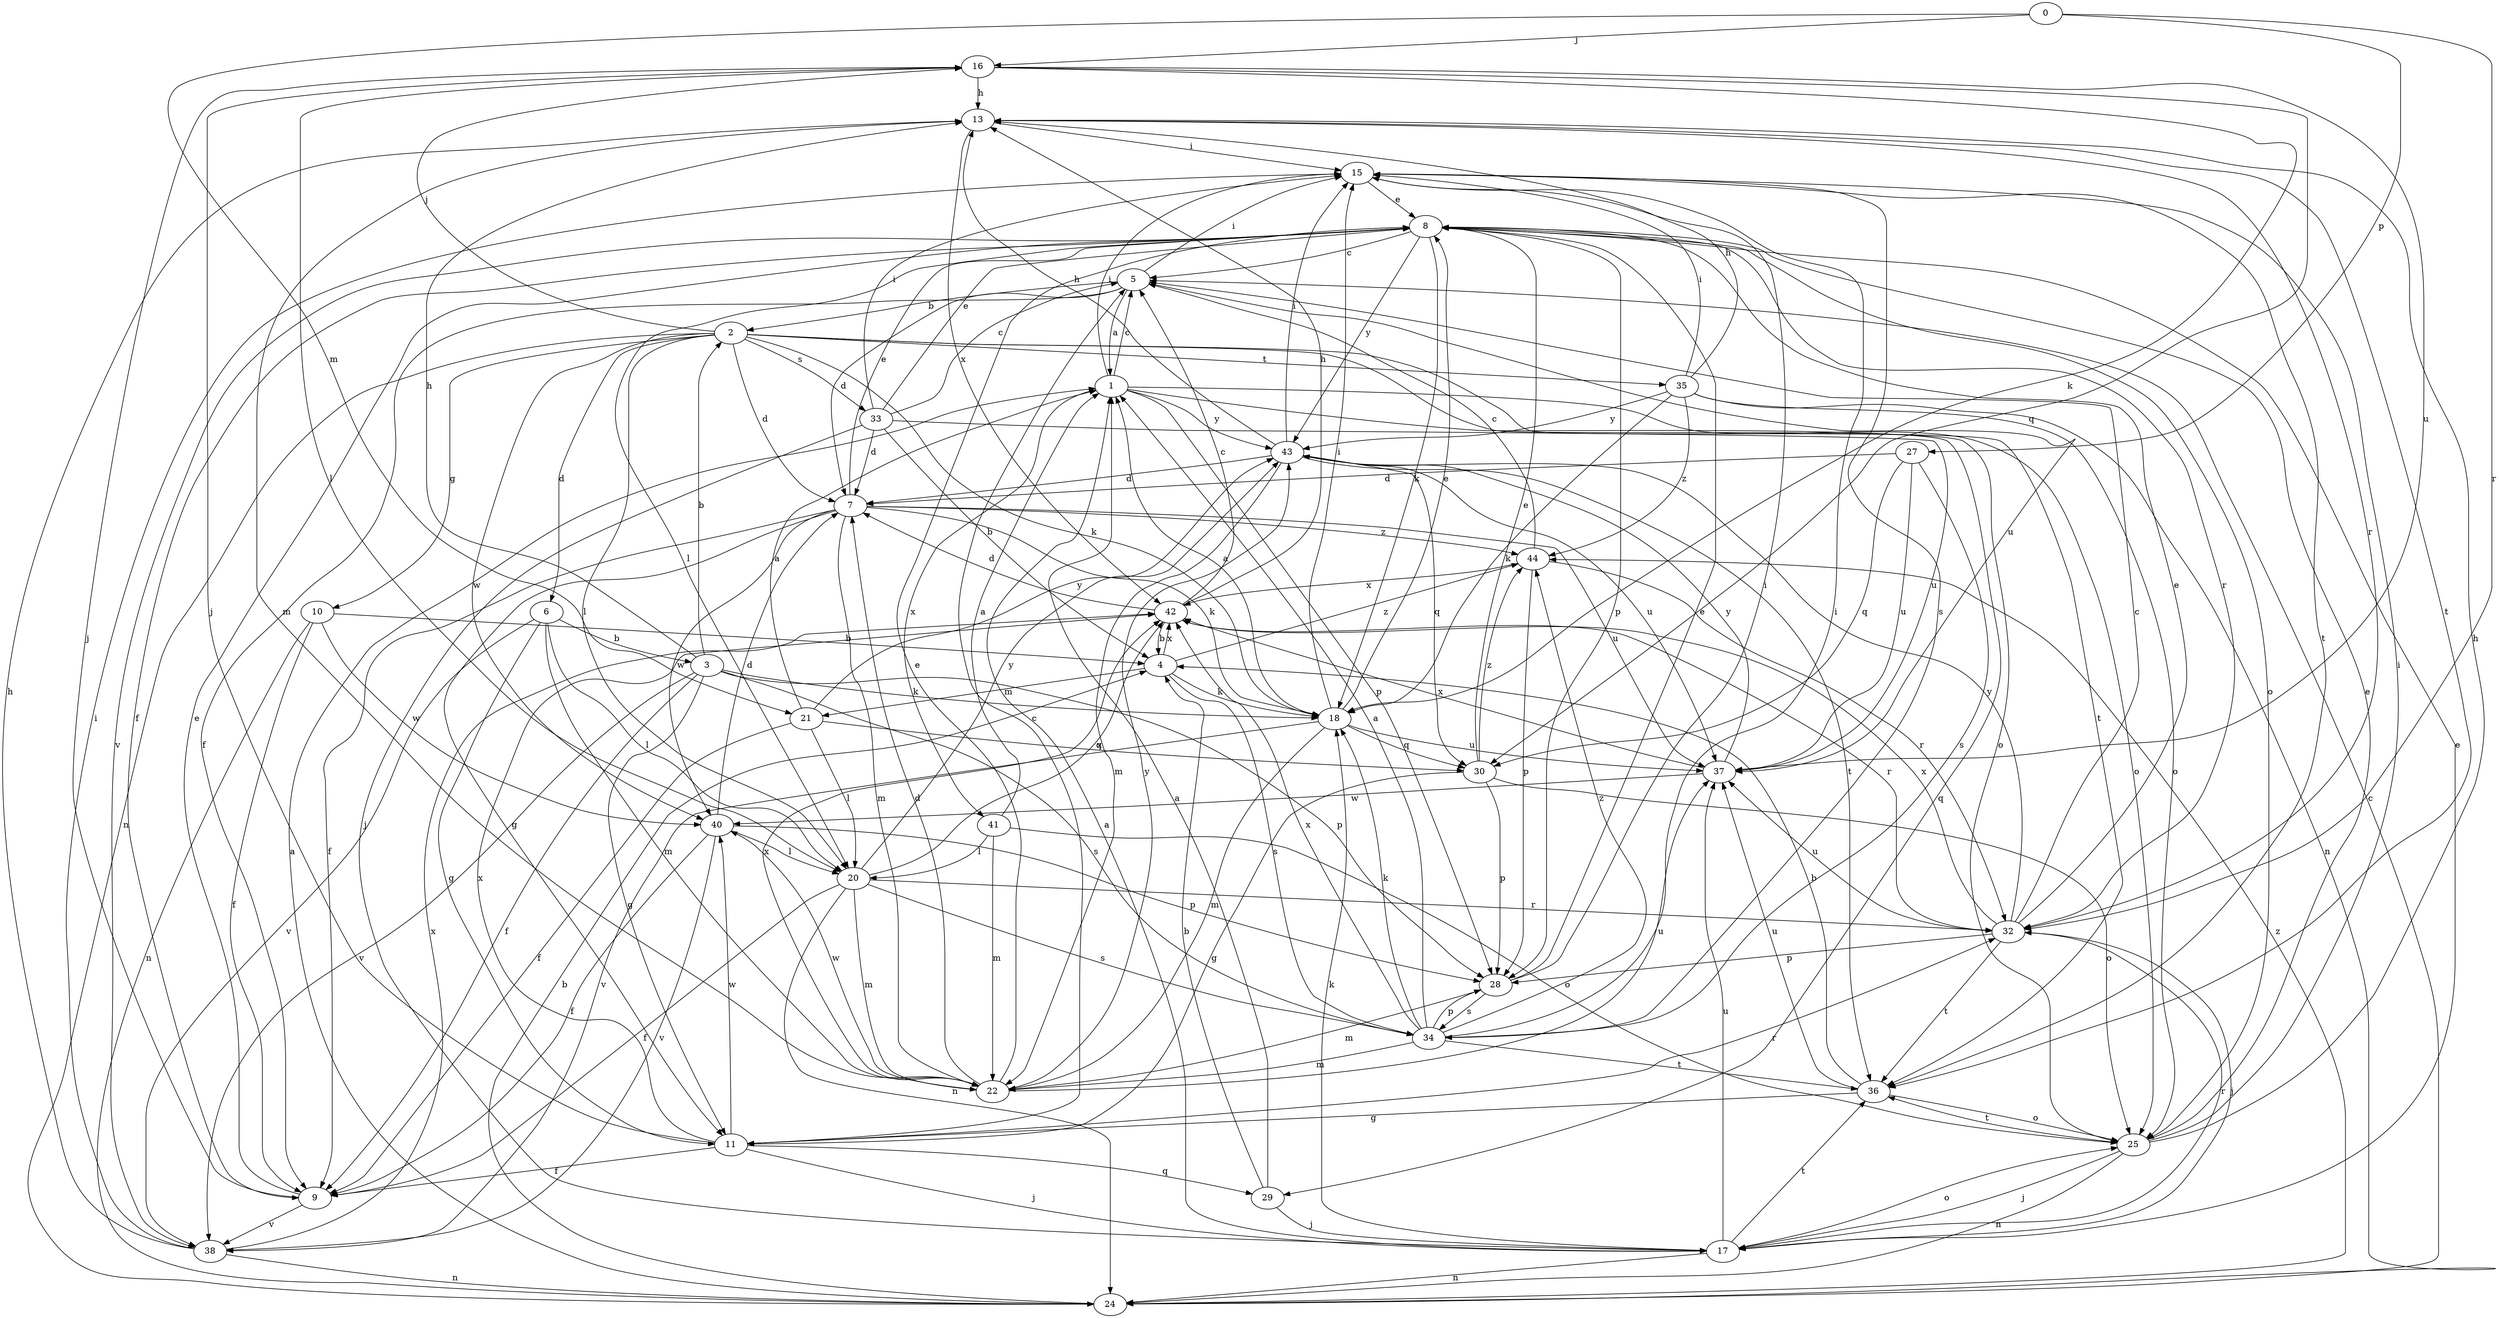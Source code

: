 strict digraph  {
0;
1;
2;
3;
4;
5;
6;
7;
8;
9;
10;
11;
13;
15;
16;
17;
18;
20;
21;
22;
24;
25;
27;
28;
29;
30;
32;
33;
34;
35;
36;
37;
38;
40;
41;
42;
43;
44;
0 -> 16  [label=j];
0 -> 21  [label=m];
0 -> 27  [label=p];
0 -> 32  [label=r];
1 -> 5  [label=c];
1 -> 15  [label=i];
1 -> 25  [label=o];
1 -> 28  [label=p];
1 -> 29  [label=q];
1 -> 41  [label=x];
1 -> 43  [label=y];
2 -> 6  [label=d];
2 -> 7  [label=d];
2 -> 10  [label=g];
2 -> 16  [label=j];
2 -> 18  [label=k];
2 -> 20  [label=l];
2 -> 24  [label=n];
2 -> 25  [label=o];
2 -> 33  [label=s];
2 -> 35  [label=t];
2 -> 36  [label=t];
2 -> 40  [label=w];
3 -> 2  [label=b];
3 -> 9  [label=f];
3 -> 11  [label=g];
3 -> 13  [label=h];
3 -> 18  [label=k];
3 -> 28  [label=p];
3 -> 34  [label=s];
3 -> 38  [label=v];
4 -> 18  [label=k];
4 -> 21  [label=m];
4 -> 34  [label=s];
4 -> 42  [label=x];
4 -> 44  [label=z];
5 -> 1  [label=a];
5 -> 2  [label=b];
5 -> 7  [label=d];
5 -> 9  [label=f];
5 -> 15  [label=i];
5 -> 37  [label=u];
6 -> 3  [label=b];
6 -> 11  [label=g];
6 -> 20  [label=l];
6 -> 22  [label=m];
6 -> 38  [label=v];
7 -> 8  [label=e];
7 -> 9  [label=f];
7 -> 11  [label=g];
7 -> 18  [label=k];
7 -> 22  [label=m];
7 -> 37  [label=u];
7 -> 40  [label=w];
7 -> 44  [label=z];
8 -> 5  [label=c];
8 -> 9  [label=f];
8 -> 18  [label=k];
8 -> 20  [label=l];
8 -> 25  [label=o];
8 -> 28  [label=p];
8 -> 32  [label=r];
8 -> 38  [label=v];
8 -> 43  [label=y];
9 -> 8  [label=e];
9 -> 16  [label=j];
9 -> 38  [label=v];
10 -> 4  [label=b];
10 -> 9  [label=f];
10 -> 24  [label=n];
10 -> 40  [label=w];
11 -> 5  [label=c];
11 -> 9  [label=f];
11 -> 16  [label=j];
11 -> 17  [label=j];
11 -> 29  [label=q];
11 -> 32  [label=r];
11 -> 40  [label=w];
11 -> 42  [label=x];
13 -> 15  [label=i];
13 -> 22  [label=m];
13 -> 32  [label=r];
13 -> 36  [label=t];
13 -> 42  [label=x];
15 -> 8  [label=e];
15 -> 34  [label=s];
15 -> 36  [label=t];
16 -> 13  [label=h];
16 -> 18  [label=k];
16 -> 20  [label=l];
16 -> 30  [label=q];
16 -> 37  [label=u];
17 -> 1  [label=a];
17 -> 8  [label=e];
17 -> 18  [label=k];
17 -> 24  [label=n];
17 -> 25  [label=o];
17 -> 32  [label=r];
17 -> 36  [label=t];
17 -> 37  [label=u];
18 -> 1  [label=a];
18 -> 8  [label=e];
18 -> 15  [label=i];
18 -> 22  [label=m];
18 -> 30  [label=q];
18 -> 37  [label=u];
18 -> 38  [label=v];
20 -> 9  [label=f];
20 -> 22  [label=m];
20 -> 24  [label=n];
20 -> 32  [label=r];
20 -> 34  [label=s];
20 -> 42  [label=x];
20 -> 43  [label=y];
21 -> 1  [label=a];
21 -> 9  [label=f];
21 -> 20  [label=l];
21 -> 30  [label=q];
21 -> 43  [label=y];
22 -> 7  [label=d];
22 -> 8  [label=e];
22 -> 37  [label=u];
22 -> 40  [label=w];
22 -> 42  [label=x];
22 -> 43  [label=y];
24 -> 1  [label=a];
24 -> 4  [label=b];
24 -> 5  [label=c];
24 -> 44  [label=z];
25 -> 8  [label=e];
25 -> 13  [label=h];
25 -> 15  [label=i];
25 -> 17  [label=j];
25 -> 24  [label=n];
25 -> 36  [label=t];
27 -> 7  [label=d];
27 -> 30  [label=q];
27 -> 34  [label=s];
27 -> 37  [label=u];
28 -> 8  [label=e];
28 -> 15  [label=i];
28 -> 22  [label=m];
28 -> 34  [label=s];
29 -> 1  [label=a];
29 -> 4  [label=b];
29 -> 17  [label=j];
30 -> 8  [label=e];
30 -> 11  [label=g];
30 -> 25  [label=o];
30 -> 28  [label=p];
30 -> 44  [label=z];
32 -> 5  [label=c];
32 -> 8  [label=e];
32 -> 17  [label=j];
32 -> 28  [label=p];
32 -> 36  [label=t];
32 -> 37  [label=u];
32 -> 42  [label=x];
32 -> 43  [label=y];
33 -> 4  [label=b];
33 -> 5  [label=c];
33 -> 7  [label=d];
33 -> 8  [label=e];
33 -> 15  [label=i];
33 -> 17  [label=j];
33 -> 37  [label=u];
34 -> 1  [label=a];
34 -> 15  [label=i];
34 -> 18  [label=k];
34 -> 22  [label=m];
34 -> 28  [label=p];
34 -> 36  [label=t];
34 -> 42  [label=x];
34 -> 44  [label=z];
35 -> 13  [label=h];
35 -> 15  [label=i];
35 -> 18  [label=k];
35 -> 24  [label=n];
35 -> 25  [label=o];
35 -> 43  [label=y];
35 -> 44  [label=z];
36 -> 4  [label=b];
36 -> 11  [label=g];
36 -> 25  [label=o];
36 -> 37  [label=u];
37 -> 40  [label=w];
37 -> 42  [label=x];
37 -> 43  [label=y];
38 -> 13  [label=h];
38 -> 15  [label=i];
38 -> 24  [label=n];
38 -> 42  [label=x];
40 -> 7  [label=d];
40 -> 9  [label=f];
40 -> 20  [label=l];
40 -> 28  [label=p];
40 -> 38  [label=v];
41 -> 1  [label=a];
41 -> 20  [label=l];
41 -> 22  [label=m];
41 -> 25  [label=o];
42 -> 4  [label=b];
42 -> 5  [label=c];
42 -> 7  [label=d];
42 -> 13  [label=h];
42 -> 32  [label=r];
43 -> 7  [label=d];
43 -> 13  [label=h];
43 -> 15  [label=i];
43 -> 22  [label=m];
43 -> 30  [label=q];
43 -> 36  [label=t];
43 -> 37  [label=u];
44 -> 5  [label=c];
44 -> 28  [label=p];
44 -> 32  [label=r];
44 -> 42  [label=x];
}
